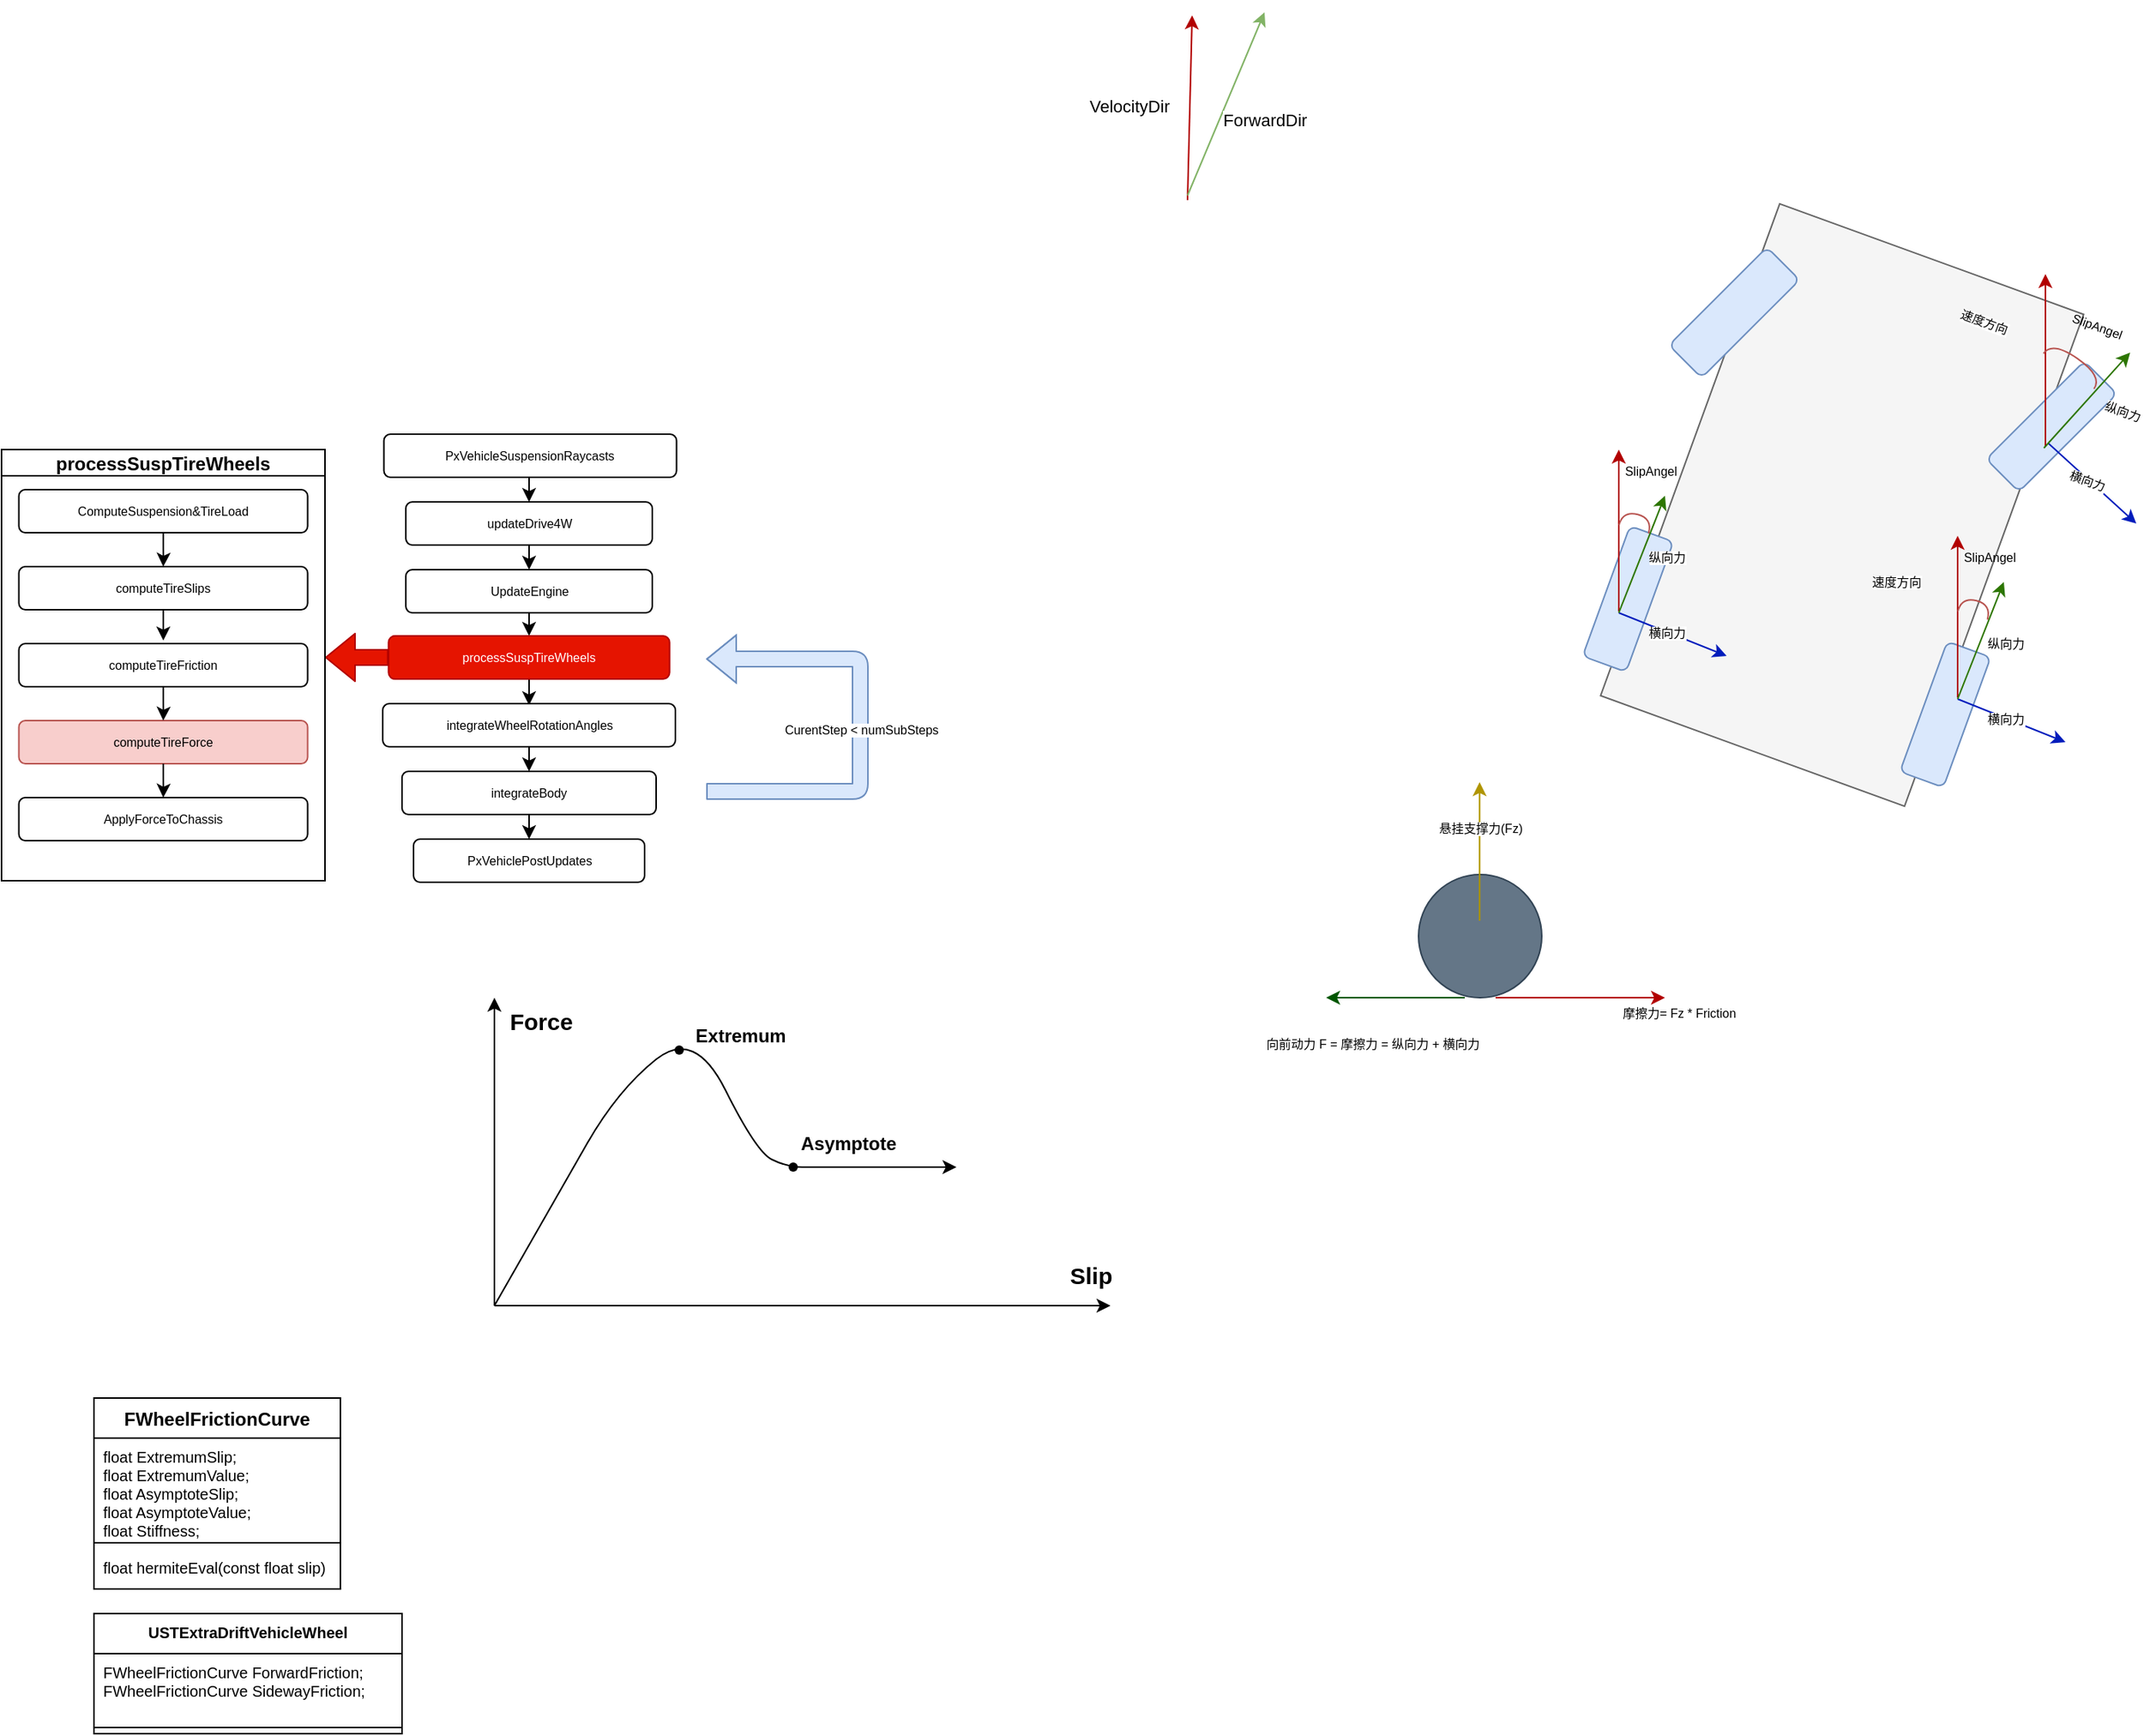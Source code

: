 <mxfile version="16.5.6" type="github">
  <diagram id="PMNbHHIjErQ10D7FR_ej" name="第 1 页">
    <mxGraphModel dx="2012" dy="635" grid="1" gridSize="10" guides="1" tooltips="1" connect="1" arrows="1" fold="1" page="1" pageScale="1" pageWidth="827" pageHeight="1169" math="0" shadow="0">
      <root>
        <mxCell id="0" />
        <mxCell id="1" parent="0" />
        <mxCell id="KdYmeimfXarCjzWCJzDl-1" value="" style="rounded=0;whiteSpace=wrap;html=1;fillColor=#f5f5f5;fontColor=#333333;strokeColor=#666666;rotation=20;container=0;" vertex="1" parent="1">
          <mxGeometry x="300" y="170" width="210" height="340" as="geometry" />
        </mxCell>
        <mxCell id="KdYmeimfXarCjzWCJzDl-2" value="" style="rounded=1;whiteSpace=wrap;html=1;rotation=-225;fillColor=#dae8fc;strokeColor=#6c8ebf;container=0;" vertex="1" parent="1">
          <mxGeometry x="290" y="200" width="90" height="30" as="geometry" />
        </mxCell>
        <mxCell id="KdYmeimfXarCjzWCJzDl-4" value="" style="rounded=1;whiteSpace=wrap;html=1;rotation=110;fillColor=#dae8fc;strokeColor=#6c8ebf;container=0;" vertex="1" parent="1">
          <mxGeometry x="427" y="461" width="90" height="30" as="geometry" />
        </mxCell>
        <mxCell id="KdYmeimfXarCjzWCJzDl-5" value="" style="rounded=1;whiteSpace=wrap;html=1;rotation=110;fillColor=#dae8fc;strokeColor=#6c8ebf;container=0;" vertex="1" parent="1">
          <mxGeometry x="221" y="386" width="90" height="30" as="geometry" />
        </mxCell>
        <mxCell id="KdYmeimfXarCjzWCJzDl-28" value="" style="group" vertex="1" connectable="0" parent="1">
          <mxGeometry x="480" y="360" width="70" height="134" as="geometry" />
        </mxCell>
        <mxCell id="KdYmeimfXarCjzWCJzDl-21" value="" style="endArrow=classic;html=1;fontSize=8;curved=1;fillColor=#0050ef;strokeColor=#001DBC;" edge="1" parent="KdYmeimfXarCjzWCJzDl-28">
          <mxGeometry width="50" height="50" relative="1" as="geometry">
            <mxPoint y="106" as="sourcePoint" />
            <mxPoint x="70" y="134" as="targetPoint" />
          </mxGeometry>
        </mxCell>
        <mxCell id="KdYmeimfXarCjzWCJzDl-22" value="横向力" style="edgeLabel;html=1;align=center;verticalAlign=middle;resizable=0;points=[];fontSize=8;" vertex="1" connectable="0" parent="KdYmeimfXarCjzWCJzDl-21">
          <mxGeometry x="-0.123" y="-1" relative="1" as="geometry">
            <mxPoint as="offset" />
          </mxGeometry>
        </mxCell>
        <mxCell id="KdYmeimfXarCjzWCJzDl-27" value="" style="group" vertex="1" connectable="0" parent="KdYmeimfXarCjzWCJzDl-28">
          <mxGeometry width="36" height="106" as="geometry" />
        </mxCell>
        <mxCell id="KdYmeimfXarCjzWCJzDl-24" value="" style="endArrow=classic;html=1;fontSize=8;fontColor=#66FF66;curved=1;fillColor=#e51400;strokeColor=#B20000;" edge="1" parent="KdYmeimfXarCjzWCJzDl-27">
          <mxGeometry width="50" height="50" relative="1" as="geometry">
            <mxPoint y="105" as="sourcePoint" />
            <mxPoint as="targetPoint" />
          </mxGeometry>
        </mxCell>
        <mxCell id="KdYmeimfXarCjzWCJzDl-25" value="速度方向" style="edgeLabel;html=1;align=center;verticalAlign=middle;resizable=0;points=[];fontSize=8;fontColor=#000000;" vertex="1" connectable="0" parent="KdYmeimfXarCjzWCJzDl-24">
          <mxGeometry x="0.671" relative="1" as="geometry">
            <mxPoint x="-40" y="12" as="offset" />
          </mxGeometry>
        </mxCell>
        <mxCell id="KdYmeimfXarCjzWCJzDl-19" value="" style="endArrow=classic;html=1;fontSize=8;curved=1;fillColor=#60a917;strokeColor=#2D7600;" edge="1" parent="KdYmeimfXarCjzWCJzDl-27">
          <mxGeometry width="50" height="50" relative="1" as="geometry">
            <mxPoint y="106" as="sourcePoint" />
            <mxPoint x="30" y="30" as="targetPoint" />
          </mxGeometry>
        </mxCell>
        <mxCell id="KdYmeimfXarCjzWCJzDl-20" value="纵向力" style="edgeLabel;html=1;align=center;verticalAlign=middle;resizable=0;points=[];fontSize=8;" vertex="1" connectable="0" parent="KdYmeimfXarCjzWCJzDl-19">
          <mxGeometry x="0.571" y="-2" relative="1" as="geometry">
            <mxPoint x="5" y="23" as="offset" />
          </mxGeometry>
        </mxCell>
        <mxCell id="KdYmeimfXarCjzWCJzDl-14" value="" style="shape=requiredInterface;html=1;verticalLabelPosition=bottom;sketch=0;rotation=-75;fillColor=#f8cecc;strokeColor=#b85450;" vertex="1" parent="KdYmeimfXarCjzWCJzDl-27">
          <mxGeometry x="6" y="37" width="10" height="20" as="geometry" />
        </mxCell>
        <mxCell id="KdYmeimfXarCjzWCJzDl-26" value="SlipAngel" style="text;html=1;strokeColor=none;fillColor=none;align=center;verticalAlign=middle;whiteSpace=wrap;rounded=0;fontSize=8;fontColor=#000000;" vertex="1" parent="KdYmeimfXarCjzWCJzDl-27">
          <mxGeometry x="6" y="7" width="30" height="13" as="geometry" />
        </mxCell>
        <mxCell id="KdYmeimfXarCjzWCJzDl-39" value="" style="group" vertex="1" connectable="0" parent="1">
          <mxGeometry x="260" y="304" width="70" height="134" as="geometry" />
        </mxCell>
        <mxCell id="KdYmeimfXarCjzWCJzDl-40" value="" style="endArrow=classic;html=1;fontSize=8;curved=1;fillColor=#0050ef;strokeColor=#001DBC;" edge="1" parent="KdYmeimfXarCjzWCJzDl-39">
          <mxGeometry width="50" height="50" relative="1" as="geometry">
            <mxPoint y="106" as="sourcePoint" />
            <mxPoint x="70" y="134" as="targetPoint" />
          </mxGeometry>
        </mxCell>
        <mxCell id="KdYmeimfXarCjzWCJzDl-41" value="横向力" style="edgeLabel;html=1;align=center;verticalAlign=middle;resizable=0;points=[];fontSize=8;" vertex="1" connectable="0" parent="KdYmeimfXarCjzWCJzDl-40">
          <mxGeometry x="-0.123" y="-1" relative="1" as="geometry">
            <mxPoint as="offset" />
          </mxGeometry>
        </mxCell>
        <mxCell id="KdYmeimfXarCjzWCJzDl-42" value="" style="group" vertex="1" connectable="0" parent="KdYmeimfXarCjzWCJzDl-39">
          <mxGeometry width="36" height="106" as="geometry" />
        </mxCell>
        <mxCell id="KdYmeimfXarCjzWCJzDl-43" value="" style="endArrow=classic;html=1;fontSize=8;fontColor=#66FF66;curved=1;fillColor=#e51400;strokeColor=#B20000;" edge="1" parent="KdYmeimfXarCjzWCJzDl-42">
          <mxGeometry width="50" height="50" relative="1" as="geometry">
            <mxPoint y="105" as="sourcePoint" />
            <mxPoint as="targetPoint" />
          </mxGeometry>
        </mxCell>
        <mxCell id="KdYmeimfXarCjzWCJzDl-45" value="" style="endArrow=classic;html=1;fontSize=8;curved=1;fillColor=#60a917;strokeColor=#2D7600;" edge="1" parent="KdYmeimfXarCjzWCJzDl-42">
          <mxGeometry width="50" height="50" relative="1" as="geometry">
            <mxPoint y="106" as="sourcePoint" />
            <mxPoint x="30" y="30" as="targetPoint" />
          </mxGeometry>
        </mxCell>
        <mxCell id="KdYmeimfXarCjzWCJzDl-46" value="纵向力" style="edgeLabel;html=1;align=center;verticalAlign=middle;resizable=0;points=[];fontSize=8;" vertex="1" connectable="0" parent="KdYmeimfXarCjzWCJzDl-45">
          <mxGeometry x="0.571" y="-2" relative="1" as="geometry">
            <mxPoint x="5" y="23" as="offset" />
          </mxGeometry>
        </mxCell>
        <mxCell id="KdYmeimfXarCjzWCJzDl-47" value="" style="shape=requiredInterface;html=1;verticalLabelPosition=bottom;sketch=0;rotation=-75;fillColor=#f8cecc;strokeColor=#b85450;" vertex="1" parent="KdYmeimfXarCjzWCJzDl-42">
          <mxGeometry x="6" y="37" width="10" height="20" as="geometry" />
        </mxCell>
        <mxCell id="KdYmeimfXarCjzWCJzDl-48" value="SlipAngel" style="text;html=1;strokeColor=none;fillColor=none;align=center;verticalAlign=middle;whiteSpace=wrap;rounded=0;fontSize=8;fontColor=#000000;" vertex="1" parent="KdYmeimfXarCjzWCJzDl-42">
          <mxGeometry x="6" y="7" width="30" height="13" as="geometry" />
        </mxCell>
        <mxCell id="KdYmeimfXarCjzWCJzDl-3" value="" style="rounded=1;whiteSpace=wrap;html=1;rotation=-225;fillColor=#dae8fc;strokeColor=#6c8ebf;container=0;" vertex="1" parent="1">
          <mxGeometry x="496" y="274" width="90" height="30" as="geometry" />
        </mxCell>
        <mxCell id="KdYmeimfXarCjzWCJzDl-30" value="" style="endArrow=classic;html=1;fontSize=8;curved=1;fillColor=#0050ef;strokeColor=#001DBC;" edge="1" parent="1">
          <mxGeometry width="50" height="50" relative="1" as="geometry">
            <mxPoint x="539" y="300" as="sourcePoint" />
            <mxPoint x="596" y="352" as="targetPoint" />
          </mxGeometry>
        </mxCell>
        <mxCell id="KdYmeimfXarCjzWCJzDl-31" value="横向力" style="edgeLabel;html=1;align=center;verticalAlign=middle;resizable=0;points=[];fontSize=8;rotation=20;" vertex="1" connectable="0" parent="KdYmeimfXarCjzWCJzDl-30">
          <mxGeometry x="-0.123" y="-1" relative="1" as="geometry">
            <mxPoint as="offset" />
          </mxGeometry>
        </mxCell>
        <mxCell id="KdYmeimfXarCjzWCJzDl-33" value="" style="endArrow=classic;html=1;fontSize=8;fontColor=#66FF66;curved=1;fillColor=#e51400;strokeColor=#B20000;" edge="1" parent="1">
          <mxGeometry width="50" height="50" relative="1" as="geometry">
            <mxPoint x="537" y="302" as="sourcePoint" />
            <mxPoint x="537" y="190" as="targetPoint" />
          </mxGeometry>
        </mxCell>
        <mxCell id="KdYmeimfXarCjzWCJzDl-34" value="速度方向" style="edgeLabel;html=1;align=center;verticalAlign=middle;resizable=0;points=[];fontSize=8;fontColor=#000000;rotation=20;" vertex="1" connectable="0" parent="KdYmeimfXarCjzWCJzDl-33">
          <mxGeometry x="0.671" relative="1" as="geometry">
            <mxPoint x="-40" y="12" as="offset" />
          </mxGeometry>
        </mxCell>
        <mxCell id="KdYmeimfXarCjzWCJzDl-35" value="" style="endArrow=classic;html=1;fontSize=8;curved=1;fillColor=#60a917;strokeColor=#2D7600;" edge="1" parent="1">
          <mxGeometry width="50" height="50" relative="1" as="geometry">
            <mxPoint x="536" y="303" as="sourcePoint" />
            <mxPoint x="592" y="241" as="targetPoint" />
          </mxGeometry>
        </mxCell>
        <mxCell id="KdYmeimfXarCjzWCJzDl-36" value="纵向力" style="edgeLabel;html=1;align=center;verticalAlign=middle;resizable=0;points=[];fontSize=8;rotation=20;" vertex="1" connectable="0" parent="KdYmeimfXarCjzWCJzDl-35">
          <mxGeometry x="0.571" y="-2" relative="1" as="geometry">
            <mxPoint x="5" y="23" as="offset" />
          </mxGeometry>
        </mxCell>
        <mxCell id="KdYmeimfXarCjzWCJzDl-37" value="" style="shape=requiredInterface;html=1;verticalLabelPosition=bottom;sketch=0;rotation=-55;fillColor=#f8cecc;strokeColor=#b85450;" vertex="1" parent="1">
          <mxGeometry x="550" y="229" width="10" height="40" as="geometry" />
        </mxCell>
        <mxCell id="KdYmeimfXarCjzWCJzDl-38" value="SlipAngel" style="text;html=1;strokeColor=none;fillColor=none;align=center;verticalAlign=middle;whiteSpace=wrap;rounded=0;fontSize=8;fontColor=#000000;rotation=20;" vertex="1" parent="1">
          <mxGeometry x="556" y="217" width="30" height="13" as="geometry" />
        </mxCell>
        <mxCell id="KdYmeimfXarCjzWCJzDl-54" value="" style="group" vertex="1" connectable="0" parent="1">
          <mxGeometry x="-20" y="20" width="50" height="122" as="geometry" />
        </mxCell>
        <mxCell id="KdYmeimfXarCjzWCJzDl-8" value="VelocityDir" style="endArrow=classic;html=1;rounded=0;fillColor=#e51400;strokeColor=#B20000;" edge="1" parent="KdYmeimfXarCjzWCJzDl-54">
          <mxGeometry y="40" width="50" height="50" relative="1" as="geometry">
            <mxPoint y="122" as="sourcePoint" />
            <mxPoint x="3" y="2" as="targetPoint" />
            <mxPoint as="offset" />
          </mxGeometry>
        </mxCell>
        <mxCell id="KdYmeimfXarCjzWCJzDl-53" value="ForwardDir" style="endArrow=classic;html=1;rounded=0;fillColor=#d5e8d4;strokeColor=#82b366;" edge="1" parent="KdYmeimfXarCjzWCJzDl-54">
          <mxGeometry x="0.0" y="-27" width="50" height="50" relative="1" as="geometry">
            <mxPoint y="119" as="sourcePoint" />
            <mxPoint x="50" as="targetPoint" />
            <mxPoint as="offset" />
          </mxGeometry>
        </mxCell>
        <mxCell id="KdYmeimfXarCjzWCJzDl-56" value="" style="ellipse;whiteSpace=wrap;html=1;aspect=fixed;fontSize=8;fontColor=#ffffff;fillColor=#647687;strokeColor=#314354;" vertex="1" parent="1">
          <mxGeometry x="130" y="580" width="80" height="80" as="geometry" />
        </mxCell>
        <mxCell id="KdYmeimfXarCjzWCJzDl-57" value="" style="endArrow=classic;html=1;fontSize=8;fontColor=#000000;curved=1;fillColor=#e3c800;strokeColor=#B09500;" edge="1" parent="1">
          <mxGeometry width="50" height="50" relative="1" as="geometry">
            <mxPoint x="169.64" y="610" as="sourcePoint" />
            <mxPoint x="169.64" y="520" as="targetPoint" />
          </mxGeometry>
        </mxCell>
        <mxCell id="KdYmeimfXarCjzWCJzDl-58" value="悬挂支撑力(Fz)" style="edgeLabel;html=1;align=center;verticalAlign=middle;resizable=0;points=[];fontSize=8;fontColor=#000000;" vertex="1" connectable="0" parent="KdYmeimfXarCjzWCJzDl-57">
          <mxGeometry x="0.648" y="-2" relative="1" as="geometry">
            <mxPoint x="-2" y="14" as="offset" />
          </mxGeometry>
        </mxCell>
        <mxCell id="KdYmeimfXarCjzWCJzDl-59" value="" style="endArrow=classic;html=1;fontSize=8;fontColor=#000000;curved=1;fillColor=#008a00;strokeColor=#005700;" edge="1" parent="1">
          <mxGeometry width="50" height="50" relative="1" as="geometry">
            <mxPoint x="160" y="660" as="sourcePoint" />
            <mxPoint x="70" y="660" as="targetPoint" />
          </mxGeometry>
        </mxCell>
        <mxCell id="KdYmeimfXarCjzWCJzDl-60" value="向前动力 F = 摩擦力 = 纵向力 + 横向力" style="edgeLabel;html=1;align=center;verticalAlign=middle;resizable=0;points=[];fontSize=8;fontColor=#000000;" vertex="1" connectable="0" parent="KdYmeimfXarCjzWCJzDl-59">
          <mxGeometry x="0.276" y="2" relative="1" as="geometry">
            <mxPoint x="-3" y="28" as="offset" />
          </mxGeometry>
        </mxCell>
        <mxCell id="KdYmeimfXarCjzWCJzDl-61" value="摩擦力= Fz * Friction&amp;nbsp;" style="endArrow=classic;html=1;fontSize=8;fontColor=#000000;curved=1;fillColor=#e51400;strokeColor=#B20000;" edge="1" parent="1">
          <mxGeometry x="1" y="-14" width="50" height="50" relative="1" as="geometry">
            <mxPoint x="180" y="660" as="sourcePoint" />
            <mxPoint x="290" y="660" as="targetPoint" />
            <mxPoint x="10" y="-4" as="offset" />
          </mxGeometry>
        </mxCell>
        <mxCell id="KdYmeimfXarCjzWCJzDl-62" value="&lt;span style=&quot;font-size: 8px&quot;&gt;PxVehicleSuspensionRaycasts&lt;/span&gt;" style="rounded=1;whiteSpace=wrap;html=1;fontSize=8;fontColor=#000000;" vertex="1" parent="1">
          <mxGeometry x="-541.75" y="294" width="190" height="28" as="geometry" />
        </mxCell>
        <mxCell id="KdYmeimfXarCjzWCJzDl-85" style="edgeStyle=orthogonalEdgeStyle;curved=1;orthogonalLoop=1;jettySize=auto;html=1;exitX=0.5;exitY=1;exitDx=0;exitDy=0;entryX=0.5;entryY=0;entryDx=0;entryDy=0;fontSize=8;fontColor=#000000;startArrow=none;startFill=0;endArrow=classic;endFill=1;" edge="1" parent="1" target="KdYmeimfXarCjzWCJzDl-66">
          <mxGeometry relative="1" as="geometry">
            <mxPoint x="-447.5" y="322" as="sourcePoint" />
          </mxGeometry>
        </mxCell>
        <mxCell id="KdYmeimfXarCjzWCJzDl-94" style="edgeStyle=orthogonalEdgeStyle;curved=1;orthogonalLoop=1;jettySize=auto;html=1;entryX=0.5;entryY=0;entryDx=0;entryDy=0;fontSize=8;fontColor=#000000;startArrow=none;startFill=0;endArrow=classic;endFill=1;" edge="1" parent="1" source="KdYmeimfXarCjzWCJzDl-66" target="KdYmeimfXarCjzWCJzDl-67">
          <mxGeometry relative="1" as="geometry" />
        </mxCell>
        <mxCell id="KdYmeimfXarCjzWCJzDl-66" value="&lt;span style=&quot;font-size: 8px&quot;&gt;updateDrive4W&lt;/span&gt;" style="rounded=1;whiteSpace=wrap;html=1;fontSize=8;fontColor=#000000;" vertex="1" parent="1">
          <mxGeometry x="-527.5" y="338" width="160" height="28" as="geometry" />
        </mxCell>
        <mxCell id="KdYmeimfXarCjzWCJzDl-87" style="edgeStyle=orthogonalEdgeStyle;curved=1;orthogonalLoop=1;jettySize=auto;html=1;entryX=0.5;entryY=0;entryDx=0;entryDy=0;fontSize=8;fontColor=#000000;startArrow=none;startFill=0;endArrow=classic;endFill=1;" edge="1" parent="1" source="KdYmeimfXarCjzWCJzDl-67" target="KdYmeimfXarCjzWCJzDl-82">
          <mxGeometry relative="1" as="geometry" />
        </mxCell>
        <mxCell id="KdYmeimfXarCjzWCJzDl-67" value="&lt;span style=&quot;font-size: 8px&quot;&gt;UpdateEngine&lt;br&gt;&lt;/span&gt;" style="rounded=1;whiteSpace=wrap;html=1;fontSize=8;fontColor=#000000;" vertex="1" parent="1">
          <mxGeometry x="-527.5" y="382" width="160" height="28" as="geometry" />
        </mxCell>
        <mxCell id="KdYmeimfXarCjzWCJzDl-93" style="edgeStyle=orthogonalEdgeStyle;curved=1;orthogonalLoop=1;jettySize=auto;html=1;entryX=0.5;entryY=0;entryDx=0;entryDy=0;fontSize=8;fontColor=#000000;startArrow=none;startFill=0;endArrow=classic;endFill=1;" edge="1" parent="1" source="KdYmeimfXarCjzWCJzDl-71" target="KdYmeimfXarCjzWCJzDl-75">
          <mxGeometry relative="1" as="geometry" />
        </mxCell>
        <mxCell id="KdYmeimfXarCjzWCJzDl-71" value="&lt;span style=&quot;font-size: 8px&quot;&gt;integrateBody&lt;/span&gt;" style="rounded=1;whiteSpace=wrap;html=1;fontSize=8;fontColor=#000000;" vertex="1" parent="1">
          <mxGeometry x="-530" y="513" width="165" height="28" as="geometry" />
        </mxCell>
        <mxCell id="KdYmeimfXarCjzWCJzDl-73" value="" style="shape=flexArrow;endArrow=classic;startArrow=none;html=1;fontSize=8;fontColor=#000000;curved=1;startFill=0;fillColor=#dae8fc;strokeColor=#6c8ebf;" edge="1" parent="1">
          <mxGeometry width="100" height="100" relative="1" as="geometry">
            <mxPoint x="-332.5" y="526" as="sourcePoint" />
            <mxPoint x="-332.5" y="440" as="targetPoint" />
            <Array as="points">
              <mxPoint x="-232.5" y="526" />
              <mxPoint x="-232.5" y="440" />
            </Array>
          </mxGeometry>
        </mxCell>
        <mxCell id="KdYmeimfXarCjzWCJzDl-74" value="CurentStep &amp;lt; numSubSteps" style="edgeLabel;html=1;align=center;verticalAlign=middle;resizable=0;points=[];fontSize=8;fontColor=#000000;" vertex="1" connectable="0" parent="KdYmeimfXarCjzWCJzDl-73">
          <mxGeometry x="-0.087" y="-2" relative="1" as="geometry">
            <mxPoint x="-2" y="-10" as="offset" />
          </mxGeometry>
        </mxCell>
        <mxCell id="KdYmeimfXarCjzWCJzDl-75" value="&lt;span style=&quot;font-size: 8px&quot;&gt;PxVehiclePostUpdates&lt;/span&gt;" style="rounded=1;whiteSpace=wrap;html=1;fontSize=8;fontColor=#000000;" vertex="1" parent="1">
          <mxGeometry x="-522.5" y="557" width="150" height="28" as="geometry" />
        </mxCell>
        <mxCell id="KdYmeimfXarCjzWCJzDl-90" style="edgeStyle=orthogonalEdgeStyle;curved=1;orthogonalLoop=1;jettySize=auto;html=1;exitX=0.5;exitY=1;exitDx=0;exitDy=0;entryX=0.5;entryY=0.036;entryDx=0;entryDy=0;entryPerimeter=0;fontSize=8;fontColor=#000000;startArrow=none;startFill=0;endArrow=classic;endFill=1;" edge="1" parent="1" source="KdYmeimfXarCjzWCJzDl-82" target="KdYmeimfXarCjzWCJzDl-83">
          <mxGeometry relative="1" as="geometry" />
        </mxCell>
        <mxCell id="KdYmeimfXarCjzWCJzDl-82" value="&lt;span style=&quot;font-size: 8px&quot;&gt;processSuspTireWheels&lt;/span&gt;" style="rounded=1;whiteSpace=wrap;html=1;fontSize=8;fontColor=#ffffff;fillColor=#e51400;strokeColor=#B20000;" vertex="1" parent="1">
          <mxGeometry x="-538.75" y="425" width="182.5" height="28" as="geometry" />
        </mxCell>
        <mxCell id="KdYmeimfXarCjzWCJzDl-92" style="edgeStyle=orthogonalEdgeStyle;curved=1;orthogonalLoop=1;jettySize=auto;html=1;entryX=0.5;entryY=0;entryDx=0;entryDy=0;fontSize=8;fontColor=#000000;startArrow=none;startFill=0;endArrow=classic;endFill=1;" edge="1" parent="1" source="KdYmeimfXarCjzWCJzDl-83" target="KdYmeimfXarCjzWCJzDl-71">
          <mxGeometry relative="1" as="geometry" />
        </mxCell>
        <mxCell id="KdYmeimfXarCjzWCJzDl-83" value="&lt;span style=&quot;font-size: 8px&quot;&gt;integrateWheelRotationAngles&lt;/span&gt;" style="rounded=1;whiteSpace=wrap;html=1;fontSize=8;fontColor=#000000;" vertex="1" parent="1">
          <mxGeometry x="-542.5" y="469" width="190" height="28" as="geometry" />
        </mxCell>
        <mxCell id="KdYmeimfXarCjzWCJzDl-110" value="FWheelFrictionCurve" style="swimlane;fontStyle=1;align=center;verticalAlign=top;childLayout=stackLayout;horizontal=1;startSize=26;horizontalStack=0;resizeParent=1;resizeParentMax=0;resizeLast=0;collapsible=1;marginBottom=0;fontSize=12;fontColor=#000000;" vertex="1" parent="1">
          <mxGeometry x="-730" y="920" width="160" height="124" as="geometry" />
        </mxCell>
        <mxCell id="KdYmeimfXarCjzWCJzDl-111" value="float ExtremumSlip;&#xa;		float ExtremumValue;&#xa;		float AsymptoteSlip;&#xa;		float AsymptoteValue;&#xa;		float Stiffness;" style="text;strokeColor=none;fillColor=none;align=left;verticalAlign=top;spacingLeft=4;spacingRight=4;overflow=hidden;rotatable=0;points=[[0,0.5],[1,0.5]];portConstraint=eastwest;fontSize=10;fontColor=#000000;" vertex="1" parent="KdYmeimfXarCjzWCJzDl-110">
          <mxGeometry y="26" width="160" height="64" as="geometry" />
        </mxCell>
        <mxCell id="KdYmeimfXarCjzWCJzDl-112" value="" style="line;strokeWidth=1;fillColor=none;align=left;verticalAlign=middle;spacingTop=-1;spacingLeft=3;spacingRight=3;rotatable=0;labelPosition=right;points=[];portConstraint=eastwest;fontSize=8;fontColor=#000000;" vertex="1" parent="KdYmeimfXarCjzWCJzDl-110">
          <mxGeometry y="90" width="160" height="8" as="geometry" />
        </mxCell>
        <mxCell id="KdYmeimfXarCjzWCJzDl-113" value="float hermiteEval(const float slip)" style="text;strokeColor=none;fillColor=none;align=left;verticalAlign=top;spacingLeft=4;spacingRight=4;overflow=hidden;rotatable=0;points=[[0,0.5],[1,0.5]];portConstraint=eastwest;fontSize=10;fontColor=#000000;" vertex="1" parent="KdYmeimfXarCjzWCJzDl-110">
          <mxGeometry y="98" width="160" height="26" as="geometry" />
        </mxCell>
        <mxCell id="KdYmeimfXarCjzWCJzDl-114" value="USTExtraDriftVehicleWheel" style="swimlane;fontStyle=1;align=center;verticalAlign=top;childLayout=stackLayout;horizontal=1;startSize=26;horizontalStack=0;resizeParent=1;resizeParentMax=0;resizeLast=0;collapsible=1;marginBottom=0;fontSize=10;fontColor=#000000;" vertex="1" parent="1">
          <mxGeometry x="-730" y="1060" width="200" height="78" as="geometry" />
        </mxCell>
        <mxCell id="KdYmeimfXarCjzWCJzDl-115" value="FWheelFrictionCurve ForwardFriction;&#xa;FWheelFrictionCurve SidewayFriction;" style="text;strokeColor=none;fillColor=none;align=left;verticalAlign=top;spacingLeft=4;spacingRight=4;overflow=hidden;rotatable=0;points=[[0,0.5],[1,0.5]];portConstraint=eastwest;fontSize=10;fontColor=#000000;" vertex="1" parent="KdYmeimfXarCjzWCJzDl-114">
          <mxGeometry y="26" width="200" height="44" as="geometry" />
        </mxCell>
        <mxCell id="KdYmeimfXarCjzWCJzDl-116" value="" style="line;strokeWidth=1;fillColor=none;align=left;verticalAlign=middle;spacingTop=-1;spacingLeft=3;spacingRight=3;rotatable=0;labelPosition=right;points=[];portConstraint=eastwest;fontSize=12;fontColor=#000000;" vertex="1" parent="KdYmeimfXarCjzWCJzDl-114">
          <mxGeometry y="70" width="200" height="8" as="geometry" />
        </mxCell>
        <mxCell id="KdYmeimfXarCjzWCJzDl-133" value="" style="group" vertex="1" connectable="0" parent="1">
          <mxGeometry x="-470" y="660" width="400" height="200" as="geometry" />
        </mxCell>
        <mxCell id="KdYmeimfXarCjzWCJzDl-119" value="" style="endArrow=classic;html=1;fontSize=10;fontColor=#000000;curved=1;" edge="1" parent="KdYmeimfXarCjzWCJzDl-133">
          <mxGeometry width="50" height="50" relative="1" as="geometry">
            <mxPoint y="200" as="sourcePoint" />
            <mxPoint as="targetPoint" />
          </mxGeometry>
        </mxCell>
        <mxCell id="KdYmeimfXarCjzWCJzDl-129" value="&lt;font style=&quot;font-size: 15px&quot;&gt;Force&lt;/font&gt;" style="edgeLabel;html=1;align=center;verticalAlign=middle;resizable=0;points=[];fontSize=10;fontColor=#000000;fontStyle=1" vertex="1" connectable="0" parent="KdYmeimfXarCjzWCJzDl-119">
          <mxGeometry x="0.894" y="2" relative="1" as="geometry">
            <mxPoint x="32" y="4" as="offset" />
          </mxGeometry>
        </mxCell>
        <mxCell id="KdYmeimfXarCjzWCJzDl-121" value="" style="endArrow=classic;html=1;fontSize=10;fontColor=#000000;curved=1;" edge="1" parent="KdYmeimfXarCjzWCJzDl-133">
          <mxGeometry width="50" height="50" relative="1" as="geometry">
            <mxPoint y="200" as="sourcePoint" />
            <mxPoint x="400" y="200" as="targetPoint" />
          </mxGeometry>
        </mxCell>
        <mxCell id="KdYmeimfXarCjzWCJzDl-130" value="&lt;b&gt;Slip&lt;/b&gt;" style="edgeLabel;html=1;align=center;verticalAlign=middle;resizable=0;points=[];fontSize=15;fontColor=#000000;" vertex="1" connectable="0" parent="KdYmeimfXarCjzWCJzDl-121">
          <mxGeometry x="0.936" relative="1" as="geometry">
            <mxPoint y="-20" as="offset" />
          </mxGeometry>
        </mxCell>
        <mxCell id="KdYmeimfXarCjzWCJzDl-124" value="" style="endArrow=classic;html=1;fontSize=10;fontColor=#000000;curved=1;" edge="1" parent="KdYmeimfXarCjzWCJzDl-133">
          <mxGeometry width="50" height="50" relative="1" as="geometry">
            <mxPoint y="200" as="sourcePoint" />
            <mxPoint x="300" y="110" as="targetPoint" />
            <Array as="points">
              <mxPoint x="40" y="130" />
              <mxPoint x="80" y="60" />
              <mxPoint x="130" y="20" />
              <mxPoint x="170" y="100" />
              <mxPoint x="190" y="110" />
              <mxPoint x="210" y="110" />
            </Array>
          </mxGeometry>
        </mxCell>
        <mxCell id="KdYmeimfXarCjzWCJzDl-125" value="" style="shape=waypoint;sketch=0;fillStyle=solid;size=6;pointerEvents=1;points=[];fillColor=none;resizable=0;rotatable=0;perimeter=centerPerimeter;snapToPoint=1;fontSize=10;fontColor=#000000;" vertex="1" parent="KdYmeimfXarCjzWCJzDl-133">
          <mxGeometry x="100" y="14" width="40" height="40" as="geometry" />
        </mxCell>
        <mxCell id="KdYmeimfXarCjzWCJzDl-128" value="" style="shape=waypoint;sketch=0;fillStyle=solid;size=6;pointerEvents=1;points=[];fillColor=none;resizable=0;rotatable=0;perimeter=centerPerimeter;snapToPoint=1;fontSize=10;fontColor=#000000;" vertex="1" parent="KdYmeimfXarCjzWCJzDl-133">
          <mxGeometry x="174" y="90" width="40" height="40" as="geometry" />
        </mxCell>
        <mxCell id="KdYmeimfXarCjzWCJzDl-131" value="Extremum" style="text;html=1;strokeColor=none;fillColor=none;align=center;verticalAlign=middle;whiteSpace=wrap;rounded=0;fontSize=12;fontColor=#000000;fontStyle=1" vertex="1" parent="KdYmeimfXarCjzWCJzDl-133">
          <mxGeometry x="130" y="10" width="60" height="30" as="geometry" />
        </mxCell>
        <mxCell id="KdYmeimfXarCjzWCJzDl-132" value="Asymptote" style="text;html=1;strokeColor=none;fillColor=none;align=center;verticalAlign=middle;whiteSpace=wrap;rounded=0;fontSize=12;fontColor=#000000;fontStyle=1" vertex="1" parent="KdYmeimfXarCjzWCJzDl-133">
          <mxGeometry x="200" y="80" width="60" height="30" as="geometry" />
        </mxCell>
        <mxCell id="KdYmeimfXarCjzWCJzDl-136" value="" style="shape=flexArrow;endArrow=classic;html=1;fontSize=12;fontColor=#000000;curved=1;fillColor=#e51400;strokeColor=#B20000;" edge="1" parent="1" source="KdYmeimfXarCjzWCJzDl-82">
          <mxGeometry width="50" height="50" relative="1" as="geometry">
            <mxPoint x="-590" y="470" as="sourcePoint" />
            <mxPoint x="-580" y="439" as="targetPoint" />
          </mxGeometry>
        </mxCell>
        <mxCell id="KdYmeimfXarCjzWCJzDl-141" value="processSuspTireWheels" style="swimlane;fontSize=12;fontColor=#000000;startSize=17;" vertex="1" parent="1">
          <mxGeometry x="-790" y="304" width="210" height="280" as="geometry" />
        </mxCell>
        <mxCell id="KdYmeimfXarCjzWCJzDl-142" value="" style="group" vertex="1" connectable="0" parent="KdYmeimfXarCjzWCJzDl-141">
          <mxGeometry x="11.25" y="26" width="187.5" height="228" as="geometry" />
        </mxCell>
        <mxCell id="KdYmeimfXarCjzWCJzDl-95" value="&lt;span style=&quot;font-size: 8px&quot;&gt;ComputeSuspension&amp;amp;TireLoad&lt;/span&gt;" style="rounded=1;whiteSpace=wrap;html=1;fontSize=8;fontColor=#000000;" vertex="1" parent="KdYmeimfXarCjzWCJzDl-142">
          <mxGeometry width="187.5" height="28" as="geometry" />
        </mxCell>
        <mxCell id="KdYmeimfXarCjzWCJzDl-96" value="&lt;span style=&quot;font-size: 8px&quot;&gt;computeTireSlips&lt;/span&gt;" style="rounded=1;whiteSpace=wrap;html=1;fontSize=8;fontColor=#000000;" vertex="1" parent="KdYmeimfXarCjzWCJzDl-142">
          <mxGeometry y="50" width="187.5" height="28" as="geometry" />
        </mxCell>
        <mxCell id="KdYmeimfXarCjzWCJzDl-101" style="edgeStyle=orthogonalEdgeStyle;curved=1;orthogonalLoop=1;jettySize=auto;html=1;entryX=0.5;entryY=0;entryDx=0;entryDy=0;fontSize=8;fontColor=#000000;startArrow=none;startFill=0;endArrow=classic;endFill=1;" edge="1" parent="KdYmeimfXarCjzWCJzDl-142" source="KdYmeimfXarCjzWCJzDl-95" target="KdYmeimfXarCjzWCJzDl-96">
          <mxGeometry relative="1" as="geometry" />
        </mxCell>
        <mxCell id="KdYmeimfXarCjzWCJzDl-97" value="&lt;span style=&quot;font-size: 8px&quot;&gt;computeTireFriction&lt;/span&gt;" style="rounded=1;whiteSpace=wrap;html=1;fontSize=8;fontColor=#000000;" vertex="1" parent="KdYmeimfXarCjzWCJzDl-142">
          <mxGeometry y="100" width="187.5" height="28" as="geometry" />
        </mxCell>
        <mxCell id="KdYmeimfXarCjzWCJzDl-102" style="edgeStyle=orthogonalEdgeStyle;curved=1;orthogonalLoop=1;jettySize=auto;html=1;entryX=0.495;entryY=-0.064;entryDx=0;entryDy=0;entryPerimeter=0;fontSize=8;fontColor=#000000;startArrow=none;startFill=0;endArrow=classic;endFill=1;" edge="1" parent="KdYmeimfXarCjzWCJzDl-142" source="KdYmeimfXarCjzWCJzDl-96" target="KdYmeimfXarCjzWCJzDl-97">
          <mxGeometry relative="1" as="geometry" />
        </mxCell>
        <mxCell id="KdYmeimfXarCjzWCJzDl-98" value="&lt;span style=&quot;font-size: 8px&quot;&gt;computeTireForce&lt;/span&gt;" style="rounded=1;whiteSpace=wrap;html=1;fontSize=8;fillColor=#f8cecc;strokeColor=#b85450;" vertex="1" parent="KdYmeimfXarCjzWCJzDl-142">
          <mxGeometry y="150" width="187.5" height="28" as="geometry" />
        </mxCell>
        <mxCell id="KdYmeimfXarCjzWCJzDl-103" style="edgeStyle=orthogonalEdgeStyle;curved=1;orthogonalLoop=1;jettySize=auto;html=1;entryX=0.5;entryY=0;entryDx=0;entryDy=0;fontSize=8;fontColor=#000000;startArrow=none;startFill=0;endArrow=classic;endFill=1;" edge="1" parent="KdYmeimfXarCjzWCJzDl-142" source="KdYmeimfXarCjzWCJzDl-97" target="KdYmeimfXarCjzWCJzDl-98">
          <mxGeometry relative="1" as="geometry" />
        </mxCell>
        <mxCell id="KdYmeimfXarCjzWCJzDl-104" value="ApplyForceToChassis" style="rounded=1;whiteSpace=wrap;html=1;fontSize=8;fontColor=#000000;" vertex="1" parent="KdYmeimfXarCjzWCJzDl-142">
          <mxGeometry y="200" width="187.5" height="28" as="geometry" />
        </mxCell>
        <mxCell id="KdYmeimfXarCjzWCJzDl-105" style="edgeStyle=orthogonalEdgeStyle;curved=1;orthogonalLoop=1;jettySize=auto;html=1;entryX=0.5;entryY=0;entryDx=0;entryDy=0;fontSize=8;fontColor=#000000;startArrow=none;startFill=0;endArrow=classic;endFill=1;" edge="1" parent="KdYmeimfXarCjzWCJzDl-142" source="KdYmeimfXarCjzWCJzDl-98" target="KdYmeimfXarCjzWCJzDl-104">
          <mxGeometry relative="1" as="geometry" />
        </mxCell>
      </root>
    </mxGraphModel>
  </diagram>
</mxfile>
